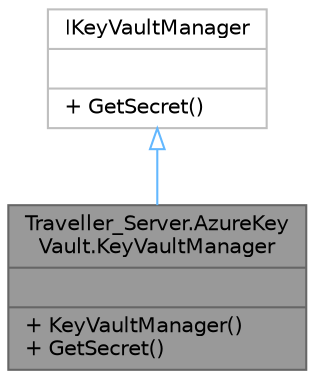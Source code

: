 digraph "Traveller_Server.AzureKeyVault.KeyVaultManager"
{
 // LATEX_PDF_SIZE
  bgcolor="transparent";
  edge [fontname=Helvetica,fontsize=10,labelfontname=Helvetica,labelfontsize=10];
  node [fontname=Helvetica,fontsize=10,shape=box,height=0.2,width=0.4];
  Node1 [shape=record,label="{Traveller_Server.AzureKey\lVault.KeyVaultManager\n||+ KeyVaultManager()\l+ GetSecret()\l}",height=0.2,width=0.4,color="gray40", fillcolor="grey60", style="filled", fontcolor="black",tooltip=" "];
  Node2 -> Node1 [dir="back",color="steelblue1",style="solid",arrowtail="onormal"];
  Node2 [shape=record,label="{IKeyVaultManager\n||+ GetSecret()\l}",height=0.2,width=0.4,color="grey75", fillcolor="white", style="filled",URL="$interface_traveller___server_1_1_azure_key_vault_1_1_i_key_vault_manager.html",tooltip=" "];
}

